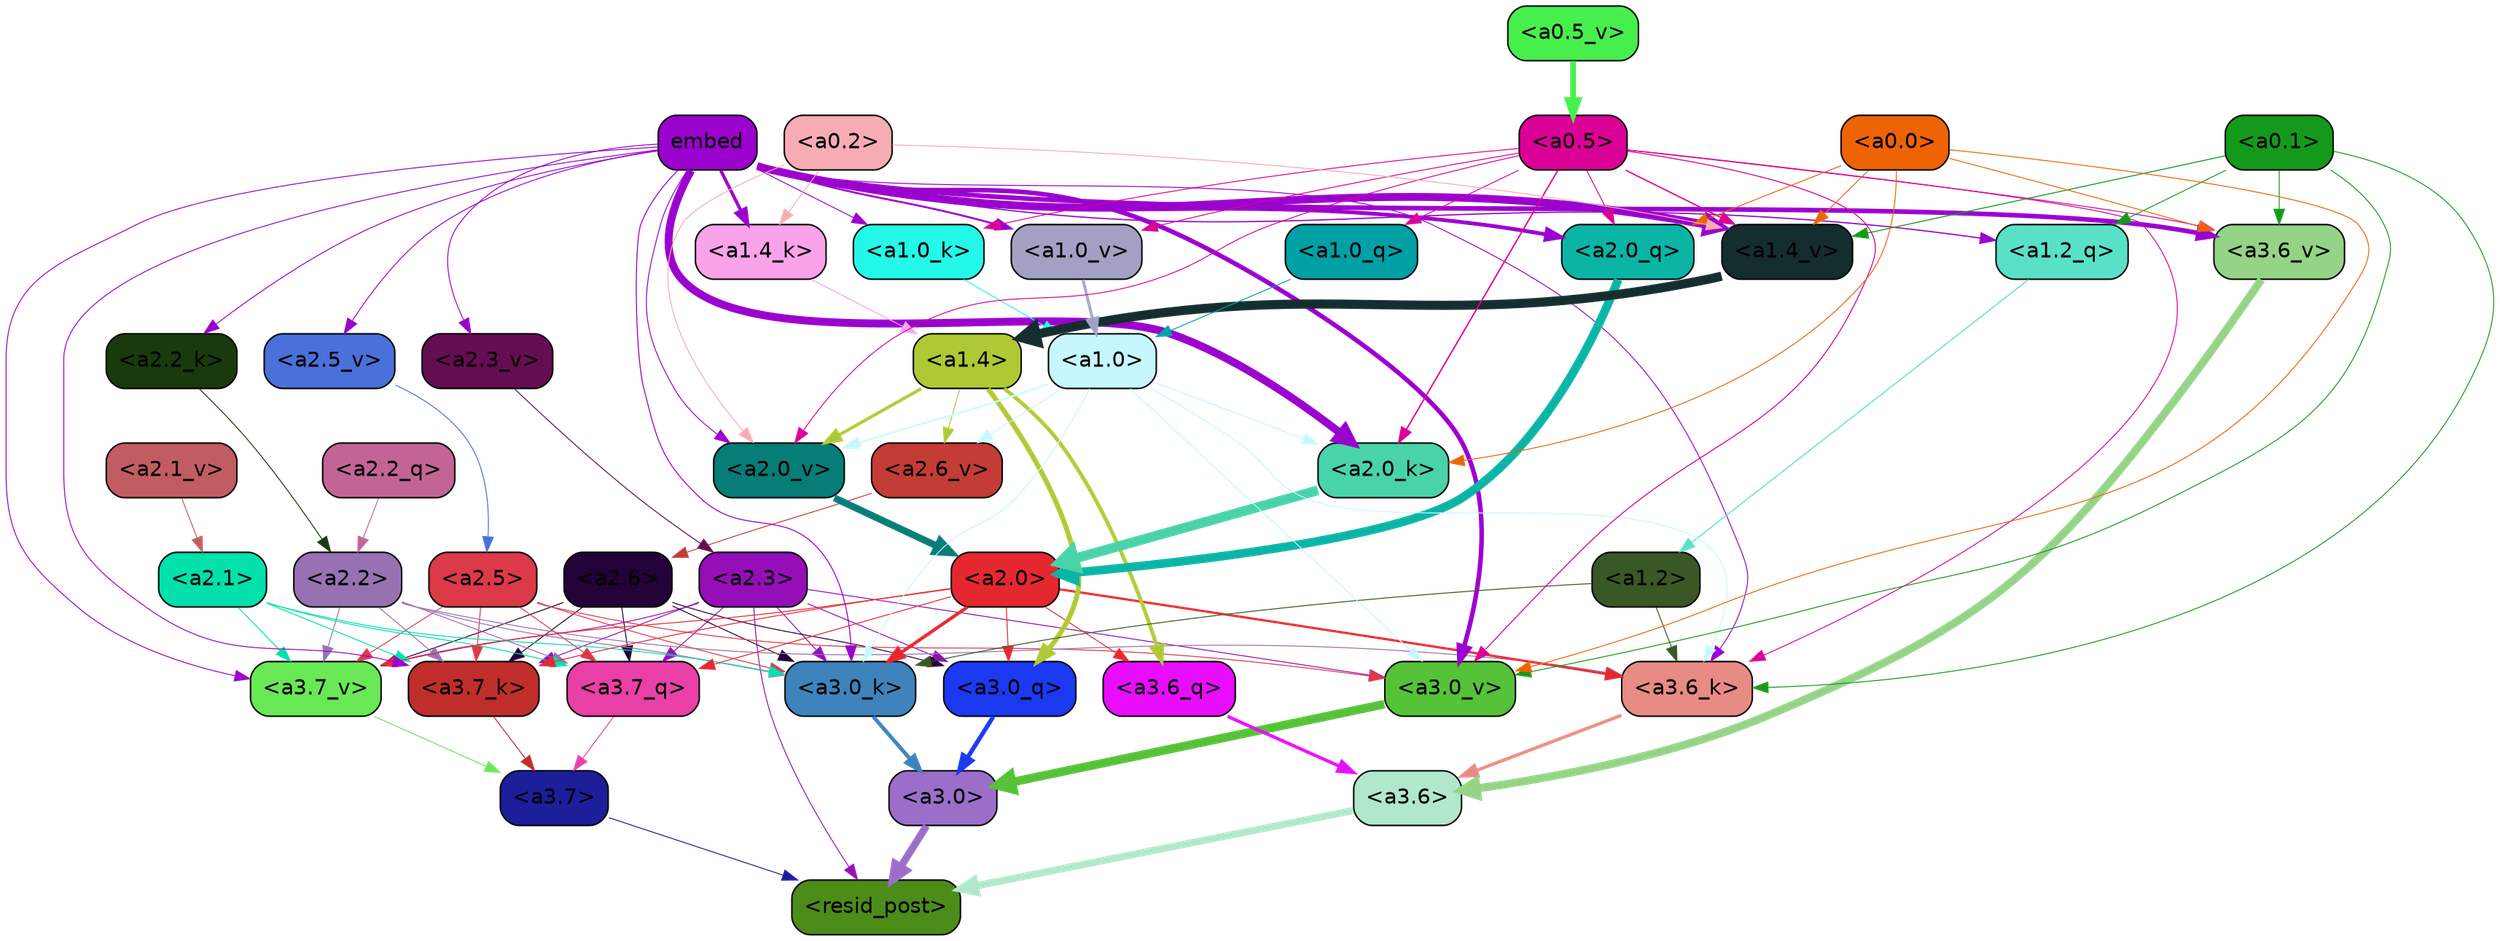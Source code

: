 strict digraph "" {
	graph [bgcolor=transparent,
		layout=dot,
		overlap=false,
		splines=true
	];
	"<a3.7>"	[color=black,
		fillcolor="#1c1e9a",
		fontname=Helvetica,
		shape=box,
		style="filled, rounded"];
	"<resid_post>"	[color=black,
		fillcolor="#4c8c19",
		fontname=Helvetica,
		shape=box,
		style="filled, rounded"];
	"<a3.7>" -> "<resid_post>"	[color="#1c1e9a",
		penwidth=0.6];
	"<a3.6>"	[color=black,
		fillcolor="#b1e8cc",
		fontname=Helvetica,
		shape=box,
		style="filled, rounded"];
	"<a3.6>" -> "<resid_post>"	[color="#b1e8cc",
		penwidth=4.7534414529800415];
	"<a3.0>"	[color=black,
		fillcolor="#9b6fc9",
		fontname=Helvetica,
		shape=box,
		style="filled, rounded"];
	"<a3.0>" -> "<resid_post>"	[color="#9b6fc9",
		penwidth=4.898576855659485];
	"<a2.3>"	[color=black,
		fillcolor="#950eb8",
		fontname=Helvetica,
		shape=box,
		style="filled, rounded"];
	"<a2.3>" -> "<resid_post>"	[color="#950eb8",
		penwidth=0.6];
	"<a3.7_q>"	[color=black,
		fillcolor="#e840a7",
		fontname=Helvetica,
		shape=box,
		style="filled, rounded"];
	"<a2.3>" -> "<a3.7_q>"	[color="#950eb8",
		penwidth=0.6];
	"<a3.0_q>"	[color=black,
		fillcolor="#1a39f1",
		fontname=Helvetica,
		shape=box,
		style="filled, rounded"];
	"<a2.3>" -> "<a3.0_q>"	[color="#950eb8",
		penwidth=0.6];
	"<a3.7_k>"	[color=black,
		fillcolor="#bf2e2b",
		fontname=Helvetica,
		shape=box,
		style="filled, rounded"];
	"<a2.3>" -> "<a3.7_k>"	[color="#950eb8",
		penwidth=0.6];
	"<a3.0_k>"	[color=black,
		fillcolor="#3e83bc",
		fontname=Helvetica,
		shape=box,
		style="filled, rounded"];
	"<a2.3>" -> "<a3.0_k>"	[color="#950eb8",
		penwidth=0.6];
	"<a3.7_v>"	[color=black,
		fillcolor="#69e856",
		fontname=Helvetica,
		shape=box,
		style="filled, rounded"];
	"<a2.3>" -> "<a3.7_v>"	[color="#950eb8",
		penwidth=0.6];
	"<a3.0_v>"	[color=black,
		fillcolor="#55c238",
		fontname=Helvetica,
		shape=box,
		style="filled, rounded"];
	"<a2.3>" -> "<a3.0_v>"	[color="#950eb8",
		penwidth=0.6];
	"<a3.7_q>" -> "<a3.7>"	[color="#e840a7",
		penwidth=0.6];
	"<a3.6_q>"	[color=black,
		fillcolor="#e90dfd",
		fontname=Helvetica,
		shape=box,
		style="filled, rounded"];
	"<a3.6_q>" -> "<a3.6>"	[color="#e90dfd",
		penwidth=2.160832464694977];
	"<a3.0_q>" -> "<a3.0>"	[color="#1a39f1",
		penwidth=2.870753765106201];
	"<a3.7_k>" -> "<a3.7>"	[color="#bf2e2b",
		penwidth=0.6];
	"<a3.6_k>"	[color=black,
		fillcolor="#e88b84",
		fontname=Helvetica,
		shape=box,
		style="filled, rounded"];
	"<a3.6_k>" -> "<a3.6>"	[color="#e88b84",
		penwidth=2.13908451795578];
	"<a3.0_k>" -> "<a3.0>"	[color="#3e83bc",
		penwidth=2.520303964614868];
	"<a3.7_v>" -> "<a3.7>"	[color="#69e856",
		penwidth=0.6];
	"<a3.6_v>"	[color=black,
		fillcolor="#95d487",
		fontname=Helvetica,
		shape=box,
		style="filled, rounded"];
	"<a3.6_v>" -> "<a3.6>"	[color="#95d487",
		penwidth=5.297133803367615];
	"<a3.0_v>" -> "<a3.0>"	[color="#55c238",
		penwidth=5.680712580680847];
	"<a2.6>"	[color=black,
		fillcolor="#220237",
		fontname=Helvetica,
		shape=box,
		style="filled, rounded"];
	"<a2.6>" -> "<a3.7_q>"	[color="#220237",
		penwidth=0.6];
	"<a2.6>" -> "<a3.0_q>"	[color="#220237",
		penwidth=0.6];
	"<a2.6>" -> "<a3.7_k>"	[color="#220237",
		penwidth=0.6];
	"<a2.6>" -> "<a3.0_k>"	[color="#220237",
		penwidth=0.6];
	"<a2.6>" -> "<a3.7_v>"	[color="#220237",
		penwidth=0.6];
	"<a2.5>"	[color=black,
		fillcolor="#dc3949",
		fontname=Helvetica,
		shape=box,
		style="filled, rounded"];
	"<a2.5>" -> "<a3.7_q>"	[color="#dc3949",
		penwidth=0.6];
	"<a2.5>" -> "<a3.7_k>"	[color="#dc3949",
		penwidth=0.6];
	"<a2.5>" -> "<a3.0_k>"	[color="#dc3949",
		penwidth=0.6];
	"<a2.5>" -> "<a3.7_v>"	[color="#dc3949",
		penwidth=0.6];
	"<a2.5>" -> "<a3.0_v>"	[color="#dc3949",
		penwidth=0.6];
	"<a2.2>"	[color=black,
		fillcolor="#9871b2",
		fontname=Helvetica,
		shape=box,
		style="filled, rounded"];
	"<a2.2>" -> "<a3.7_q>"	[color="#9871b2",
		penwidth=0.6];
	"<a2.2>" -> "<a3.7_k>"	[color="#9871b2",
		penwidth=0.6];
	"<a2.2>" -> "<a3.6_k>"	[color="#9871b2",
		penwidth=0.6];
	"<a2.2>" -> "<a3.0_k>"	[color="#9871b2",
		penwidth=0.6];
	"<a2.2>" -> "<a3.7_v>"	[color="#9871b2",
		penwidth=0.6];
	"<a2.1>"	[color=black,
		fillcolor="#02e0ac",
		fontname=Helvetica,
		shape=box,
		style="filled, rounded"];
	"<a2.1>" -> "<a3.7_q>"	[color="#02e0ac",
		penwidth=0.6];
	"<a2.1>" -> "<a3.7_k>"	[color="#02e0ac",
		penwidth=0.6];
	"<a2.1>" -> "<a3.0_k>"	[color="#02e0ac",
		penwidth=0.6];
	"<a2.1>" -> "<a3.7_v>"	[color="#02e0ac",
		penwidth=0.6];
	"<a2.0>"	[color=black,
		fillcolor="#e5282f",
		fontname=Helvetica,
		shape=box,
		style="filled, rounded"];
	"<a2.0>" -> "<a3.7_q>"	[color="#e5282f",
		penwidth=0.6];
	"<a2.0>" -> "<a3.6_q>"	[color="#e5282f",
		penwidth=0.6];
	"<a2.0>" -> "<a3.0_q>"	[color="#e5282f",
		penwidth=0.6];
	"<a2.0>" -> "<a3.7_k>"	[color="#e5282f",
		penwidth=0.6];
	"<a2.0>" -> "<a3.6_k>"	[color="#e5282f",
		penwidth=1.4957321882247925];
	"<a2.0>" -> "<a3.0_k>"	[color="#e5282f",
		penwidth=2.18752121925354];
	"<a2.0>" -> "<a3.7_v>"	[color="#e5282f",
		penwidth=0.6];
	"<a1.4>"	[color=black,
		fillcolor="#afc935",
		fontname=Helvetica,
		shape=box,
		style="filled, rounded"];
	"<a1.4>" -> "<a3.6_q>"	[color="#afc935",
		penwidth=2.4829938411712646];
	"<a1.4>" -> "<a3.0_q>"	[color="#afc935",
		penwidth=3.299744725227356];
	"<a2.6_v>"	[color=black,
		fillcolor="#c33c35",
		fontname=Helvetica,
		shape=box,
		style="filled, rounded"];
	"<a1.4>" -> "<a2.6_v>"	[color="#afc935",
		penwidth=0.6];
	"<a2.0_v>"	[color=black,
		fillcolor="#067d76",
		fontname=Helvetica,
		shape=box,
		style="filled, rounded"];
	"<a1.4>" -> "<a2.0_v>"	[color="#afc935",
		penwidth=2.092592429369688];
	embed	[color=black,
		fillcolor="#9a02cd",
		fontname=Helvetica,
		shape=box,
		style="filled, rounded"];
	embed -> "<a3.7_k>"	[color="#9a02cd",
		penwidth=0.6];
	embed -> "<a3.6_k>"	[color="#9a02cd",
		penwidth=0.6];
	embed -> "<a3.0_k>"	[color="#9a02cd",
		penwidth=0.6394047290086746];
	embed -> "<a3.7_v>"	[color="#9a02cd",
		penwidth=0.6];
	embed -> "<a3.6_v>"	[color="#9a02cd",
		penwidth=3.067279100418091];
	embed -> "<a3.0_v>"	[color="#9a02cd",
		penwidth=3.0212591886520386];
	"<a2.0_q>"	[color=black,
		fillcolor="#0ab5a6",
		fontname=Helvetica,
		shape=box,
		style="filled, rounded"];
	embed -> "<a2.0_q>"	[color="#9a02cd",
		penwidth=2.5355080366134644];
	"<a2.2_k>"	[color=black,
		fillcolor="#193a0c",
		fontname=Helvetica,
		shape=box,
		style="filled, rounded"];
	embed -> "<a2.2_k>"	[color="#9a02cd",
		penwidth=0.6];
	"<a2.0_k>"	[color=black,
		fillcolor="#49d3a8",
		fontname=Helvetica,
		shape=box,
		style="filled, rounded"];
	embed -> "<a2.0_k>"	[color="#9a02cd",
		penwidth=5.2180726528167725];
	"<a2.5_v>"	[color=black,
		fillcolor="#4a70d9",
		fontname=Helvetica,
		shape=box,
		style="filled, rounded"];
	embed -> "<a2.5_v>"	[color="#9a02cd",
		penwidth=0.6];
	"<a2.3_v>"	[color=black,
		fillcolor="#650d51",
		fontname=Helvetica,
		shape=box,
		style="filled, rounded"];
	embed -> "<a2.3_v>"	[color="#9a02cd",
		penwidth=0.6];
	embed -> "<a2.0_v>"	[color="#9a02cd",
		penwidth=0.6];
	"<a1.2_q>"	[color=black,
		fillcolor="#59e1c8",
		fontname=Helvetica,
		shape=box,
		style="filled, rounded"];
	embed -> "<a1.2_q>"	[color="#9a02cd",
		penwidth=0.8094894886016846];
	"<a1.4_k>"	[color=black,
		fillcolor="#f8a3ea",
		fontname=Helvetica,
		shape=box,
		style="filled, rounded"];
	embed -> "<a1.4_k>"	[color="#9a02cd",
		penwidth=2.1732678413391113];
	"<a1.0_k>"	[color=black,
		fillcolor="#23f8e9",
		fontname=Helvetica,
		shape=box,
		style="filled, rounded"];
	embed -> "<a1.0_k>"	[color="#9a02cd",
		penwidth=0.6];
	"<a1.4_v>"	[color=black,
		fillcolor="#142d2f",
		fontname=Helvetica,
		shape=box,
		style="filled, rounded"];
	embed -> "<a1.4_v>"	[color="#9a02cd",
		penwidth=5.162249565124512];
	"<a1.0_v>"	[color=black,
		fillcolor="#a2a1c4",
		fontname=Helvetica,
		shape=box,
		style="filled, rounded"];
	embed -> "<a1.0_v>"	[color="#9a02cd",
		penwidth=1.26457279920578];
	"<a1.2>"	[color=black,
		fillcolor="#3a5825",
		fontname=Helvetica,
		shape=box,
		style="filled, rounded"];
	"<a1.2>" -> "<a3.6_k>"	[color="#3a5825",
		penwidth=0.6];
	"<a1.2>" -> "<a3.0_k>"	[color="#3a5825",
		penwidth=0.6];
	"<a1.0>"	[color=black,
		fillcolor="#c6f7fe",
		fontname=Helvetica,
		shape=box,
		style="filled, rounded"];
	"<a1.0>" -> "<a3.6_k>"	[color="#c6f7fe",
		penwidth=0.6];
	"<a1.0>" -> "<a3.0_k>"	[color="#c6f7fe",
		penwidth=0.6];
	"<a1.0>" -> "<a3.0_v>"	[color="#c6f7fe",
		penwidth=0.6];
	"<a1.0>" -> "<a2.0_k>"	[color="#c6f7fe",
		penwidth=0.6];
	"<a1.0>" -> "<a2.6_v>"	[color="#c6f7fe",
		penwidth=0.6];
	"<a1.0>" -> "<a2.0_v>"	[color="#c6f7fe",
		penwidth=1.2132605910301208];
	"<a0.5>"	[color=black,
		fillcolor="#dc0196",
		fontname=Helvetica,
		shape=box,
		style="filled, rounded"];
	"<a0.5>" -> "<a3.6_k>"	[color="#dc0196",
		penwidth=0.6];
	"<a0.5>" -> "<a3.6_v>"	[color="#dc0196",
		penwidth=0.6];
	"<a0.5>" -> "<a3.0_v>"	[color="#dc0196",
		penwidth=0.648682102560997];
	"<a0.5>" -> "<a2.0_q>"	[color="#dc0196",
		penwidth=0.6];
	"<a0.5>" -> "<a2.0_k>"	[color="#dc0196",
		penwidth=0.9236047863960266];
	"<a0.5>" -> "<a2.0_v>"	[color="#dc0196",
		penwidth=0.6];
	"<a1.0_q>"	[color=black,
		fillcolor="#00a0a5",
		fontname=Helvetica,
		shape=box,
		style="filled, rounded"];
	"<a0.5>" -> "<a1.0_q>"	[color="#dc0196",
		penwidth=0.6];
	"<a0.5>" -> "<a1.0_k>"	[color="#dc0196",
		penwidth=0.6];
	"<a0.5>" -> "<a1.4_v>"	[color="#dc0196",
		penwidth=0.8783596754074097];
	"<a0.5>" -> "<a1.0_v>"	[color="#dc0196",
		penwidth=0.6];
	"<a0.1>"	[color=black,
		fillcolor="#149a1a",
		fontname=Helvetica,
		shape=box,
		style="filled, rounded"];
	"<a0.1>" -> "<a3.6_k>"	[color="#149a1a",
		penwidth=0.6];
	"<a0.1>" -> "<a3.6_v>"	[color="#149a1a",
		penwidth=0.6];
	"<a0.1>" -> "<a3.0_v>"	[color="#149a1a",
		penwidth=0.6];
	"<a0.1>" -> "<a1.2_q>"	[color="#149a1a",
		penwidth=0.6];
	"<a0.1>" -> "<a1.4_v>"	[color="#149a1a",
		penwidth=0.6490728855133057];
	"<a0.0>"	[color=black,
		fillcolor="#ee6304",
		fontname=Helvetica,
		shape=box,
		style="filled, rounded"];
	"<a0.0>" -> "<a3.6_v>"	[color="#ee6304",
		penwidth=0.6];
	"<a0.0>" -> "<a3.0_v>"	[color="#ee6304",
		penwidth=0.6];
	"<a0.0>" -> "<a2.0_q>"	[color="#ee6304",
		penwidth=0.6];
	"<a0.0>" -> "<a2.0_k>"	[color="#ee6304",
		penwidth=0.6];
	"<a0.0>" -> "<a1.4_v>"	[color="#ee6304",
		penwidth=0.6];
	"<a2.2_q>"	[color=black,
		fillcolor="#c26596",
		fontname=Helvetica,
		shape=box,
		style="filled, rounded"];
	"<a2.2_q>" -> "<a2.2>"	[color="#c26596",
		penwidth=0.6];
	"<a2.0_q>" -> "<a2.0>"	[color="#0ab5a6",
		penwidth=5.681910276412964];
	"<a2.2_k>" -> "<a2.2>"	[color="#193a0c",
		penwidth=0.6];
	"<a2.0_k>" -> "<a2.0>"	[color="#49d3a8",
		penwidth=6.447777509689331];
	"<a2.6_v>" -> "<a2.6>"	[color="#c33c35",
		penwidth=0.6];
	"<a2.5_v>" -> "<a2.5>"	[color="#4a70d9",
		penwidth=0.6];
	"<a2.3_v>" -> "<a2.3>"	[color="#650d51",
		penwidth=0.6];
	"<a2.1_v>"	[color=black,
		fillcolor="#c25c63",
		fontname=Helvetica,
		shape=box,
		style="filled, rounded"];
	"<a2.1_v>" -> "<a2.1>"	[color="#c25c63",
		penwidth=0.6];
	"<a2.0_v>" -> "<a2.0>"	[color="#067d76",
		penwidth=4.5695202350616455];
	"<a0.2>"	[color=black,
		fillcolor="#f7acb4",
		fontname=Helvetica,
		shape=box,
		style="filled, rounded"];
	"<a0.2>" -> "<a2.0_v>"	[color="#f7acb4",
		penwidth=0.6];
	"<a0.2>" -> "<a1.4_k>"	[color="#f7acb4",
		penwidth=0.6];
	"<a0.2>" -> "<a1.4_v>"	[color="#f7acb4",
		penwidth=0.6];
	"<a1.2_q>" -> "<a1.2>"	[color="#59e1c8",
		penwidth=0.6769798994064331];
	"<a1.0_q>" -> "<a1.0>"	[color="#00a0a5",
		penwidth=0.6];
	"<a1.4_k>" -> "<a1.4>"	[color="#f8a3ea",
		penwidth=0.6];
	"<a1.0_k>" -> "<a1.0>"	[color="#23f8e9",
		penwidth=0.6];
	"<a1.4_v>" -> "<a1.4>"	[color="#142d2f",
		penwidth=6.016597509384155];
	"<a1.0_v>" -> "<a1.0>"	[color="#a2a1c4",
		penwidth=1.8562973737716675];
	"<a0.5_v>"	[color=black,
		fillcolor="#47ef4d",
		fontname=Helvetica,
		shape=box,
		style="filled, rounded"];
	"<a0.5_v>" -> "<a0.5>"	[color="#47ef4d",
		penwidth=3.805475652217865];
}
